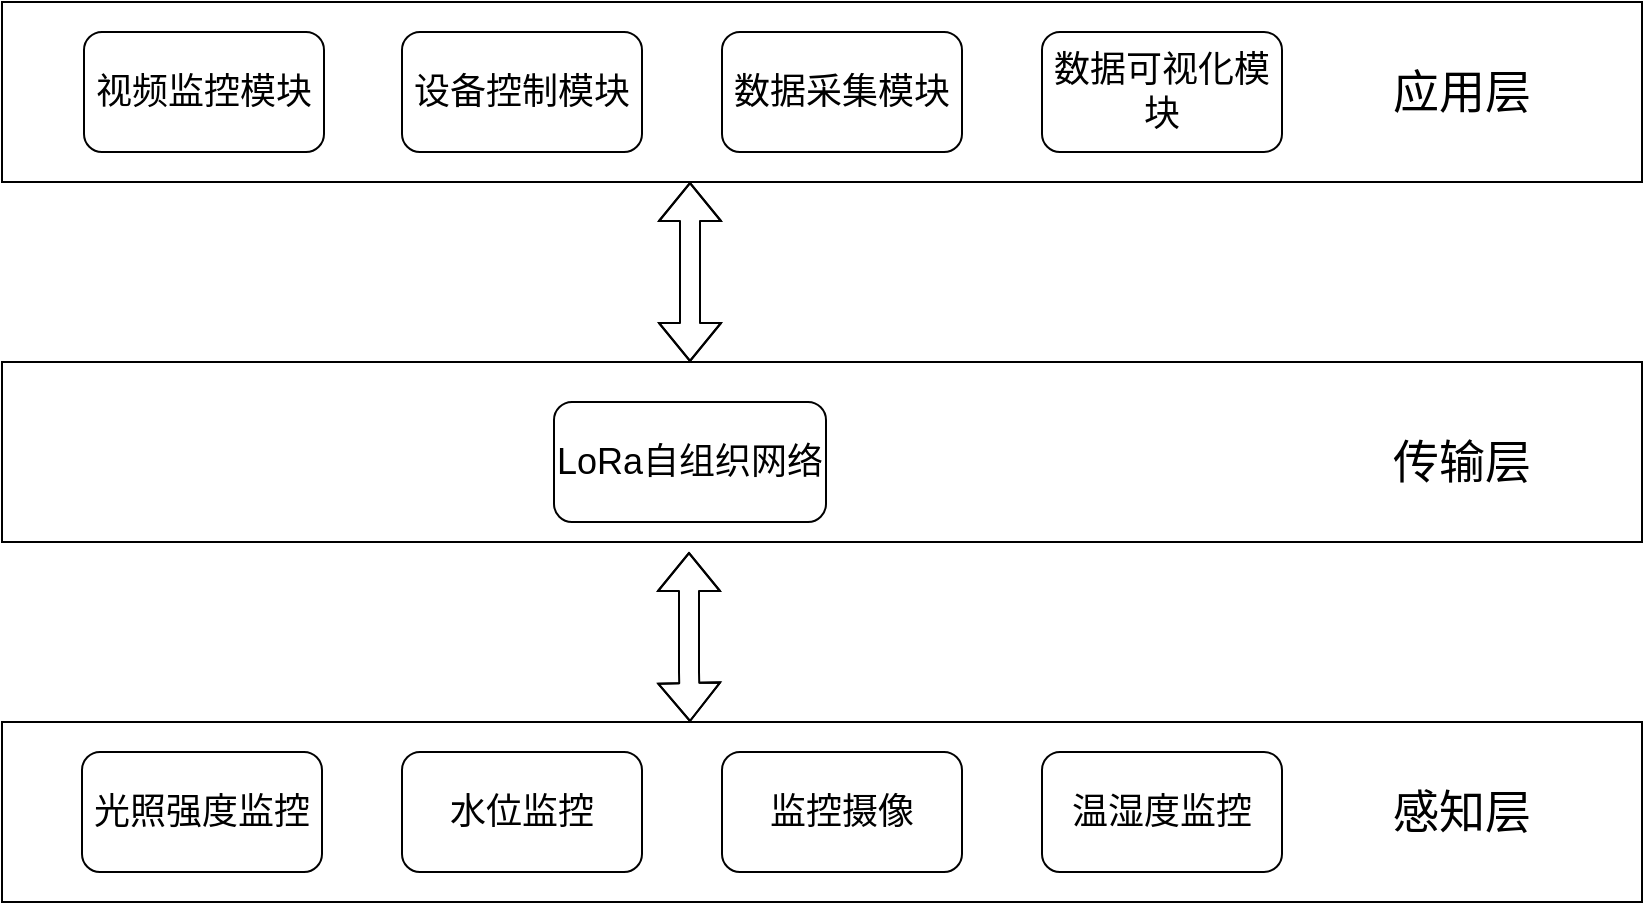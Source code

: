 <mxfile version="16.2.7" type="github">
  <diagram id="K4yGt1C2GJqgpi1UTneV" name="第 1 页">
    <mxGraphModel dx="1250" dy="643" grid="1" gridSize="10" guides="1" tooltips="1" connect="1" arrows="1" fold="1" page="1" pageScale="1" pageWidth="827" pageHeight="1169" math="0" shadow="0">
      <root>
        <mxCell id="0" />
        <mxCell id="1" parent="0" />
        <mxCell id="qaFhiFHTIReD1pMBW6Ui-3" value="" style="rounded=0;whiteSpace=wrap;html=1;fontSize=18;" parent="1" vertex="1">
          <mxGeometry x="70" y="540" width="820" height="90" as="geometry" />
        </mxCell>
        <mxCell id="qaFhiFHTIReD1pMBW6Ui-2" value="" style="rounded=0;whiteSpace=wrap;html=1;fontSize=18;" parent="1" vertex="1">
          <mxGeometry x="70" y="360" width="820" height="90" as="geometry" />
        </mxCell>
        <mxCell id="qaFhiFHTIReD1pMBW6Ui-1" value="" style="rounded=0;whiteSpace=wrap;html=1;fontSize=18;" parent="1" vertex="1">
          <mxGeometry x="70" y="180" width="820" height="90" as="geometry" />
        </mxCell>
        <mxCell id="FQEMu88v7grN8G_3xCds-3" value="&lt;font style=&quot;font-size: 18px&quot;&gt;视频监控模块&lt;/font&gt;" style="rounded=1;whiteSpace=wrap;html=1;" parent="1" vertex="1">
          <mxGeometry x="111" y="195" width="120" height="60" as="geometry" />
        </mxCell>
        <mxCell id="FQEMu88v7grN8G_3xCds-4" value="设备控制模块" style="rounded=1;whiteSpace=wrap;html=1;fontSize=18;" parent="1" vertex="1">
          <mxGeometry x="270" y="195" width="120" height="60" as="geometry" />
        </mxCell>
        <mxCell id="FQEMu88v7grN8G_3xCds-5" value="数据采集模块" style="rounded=1;whiteSpace=wrap;html=1;fontSize=18;" parent="1" vertex="1">
          <mxGeometry x="430" y="195" width="120" height="60" as="geometry" />
        </mxCell>
        <mxCell id="FQEMu88v7grN8G_3xCds-6" value="数据可视化模块" style="rounded=1;whiteSpace=wrap;html=1;fontSize=18;" parent="1" vertex="1">
          <mxGeometry x="590" y="195" width="120" height="60" as="geometry" />
        </mxCell>
        <mxCell id="FQEMu88v7grN8G_3xCds-7" value="" style="shape=flexArrow;endArrow=classic;startArrow=classic;html=1;" parent="1" edge="1">
          <mxGeometry width="50" height="50" relative="1" as="geometry">
            <mxPoint x="414" y="360" as="sourcePoint" />
            <mxPoint x="414" y="270" as="targetPoint" />
            <Array as="points">
              <mxPoint x="414" y="300" />
            </Array>
          </mxGeometry>
        </mxCell>
        <mxCell id="FQEMu88v7grN8G_3xCds-8" value="&lt;font style=&quot;font-size: 18px&quot;&gt;LoRa自组织网络&lt;/font&gt;" style="rounded=1;whiteSpace=wrap;html=1;" parent="1" vertex="1">
          <mxGeometry x="346" y="380" width="136" height="60" as="geometry" />
        </mxCell>
        <mxCell id="FQEMu88v7grN8G_3xCds-9" value="光照强度监控" style="rounded=1;whiteSpace=wrap;html=1;fontSize=18;" parent="1" vertex="1">
          <mxGeometry x="110" y="555" width="120" height="60" as="geometry" />
        </mxCell>
        <mxCell id="FQEMu88v7grN8G_3xCds-10" value="" style="shape=flexArrow;endArrow=classic;startArrow=classic;html=1;" parent="1" edge="1">
          <mxGeometry width="50" height="50" relative="1" as="geometry">
            <mxPoint x="414" y="540" as="sourcePoint" />
            <mxPoint x="413.5" y="455" as="targetPoint" />
            <Array as="points">
              <mxPoint x="413.5" y="515" />
            </Array>
          </mxGeometry>
        </mxCell>
        <mxCell id="FQEMu88v7grN8G_3xCds-11" value="水位监控" style="rounded=1;whiteSpace=wrap;html=1;fontSize=18;" parent="1" vertex="1">
          <mxGeometry x="270" y="555" width="120" height="60" as="geometry" />
        </mxCell>
        <mxCell id="FQEMu88v7grN8G_3xCds-12" value="监控摄像" style="rounded=1;whiteSpace=wrap;html=1;fontSize=18;" parent="1" vertex="1">
          <mxGeometry x="430" y="555" width="120" height="60" as="geometry" />
        </mxCell>
        <mxCell id="FQEMu88v7grN8G_3xCds-13" value="温湿度监控" style="rounded=1;whiteSpace=wrap;html=1;fontSize=18;" parent="1" vertex="1">
          <mxGeometry x="590" y="555" width="120" height="60" as="geometry" />
        </mxCell>
        <mxCell id="FQEMu88v7grN8G_3xCds-14" value="感知层" style="text;html=1;strokeColor=none;fillColor=none;align=center;verticalAlign=middle;whiteSpace=wrap;rounded=0;strokeWidth=4;fontSize=23;" parent="1" vertex="1">
          <mxGeometry x="760" y="575" width="80" height="20" as="geometry" />
        </mxCell>
        <mxCell id="FQEMu88v7grN8G_3xCds-15" value="传输层" style="text;html=1;strokeColor=none;fillColor=none;align=center;verticalAlign=middle;whiteSpace=wrap;rounded=0;strokeWidth=4;fontSize=23;" parent="1" vertex="1">
          <mxGeometry x="760" y="400" width="80" height="20" as="geometry" />
        </mxCell>
        <mxCell id="FQEMu88v7grN8G_3xCds-16" value="应用层" style="text;html=1;strokeColor=none;fillColor=none;align=center;verticalAlign=middle;whiteSpace=wrap;rounded=0;strokeWidth=4;fontSize=23;" parent="1" vertex="1">
          <mxGeometry x="760" y="215" width="80" height="20" as="geometry" />
        </mxCell>
      </root>
    </mxGraphModel>
  </diagram>
</mxfile>
